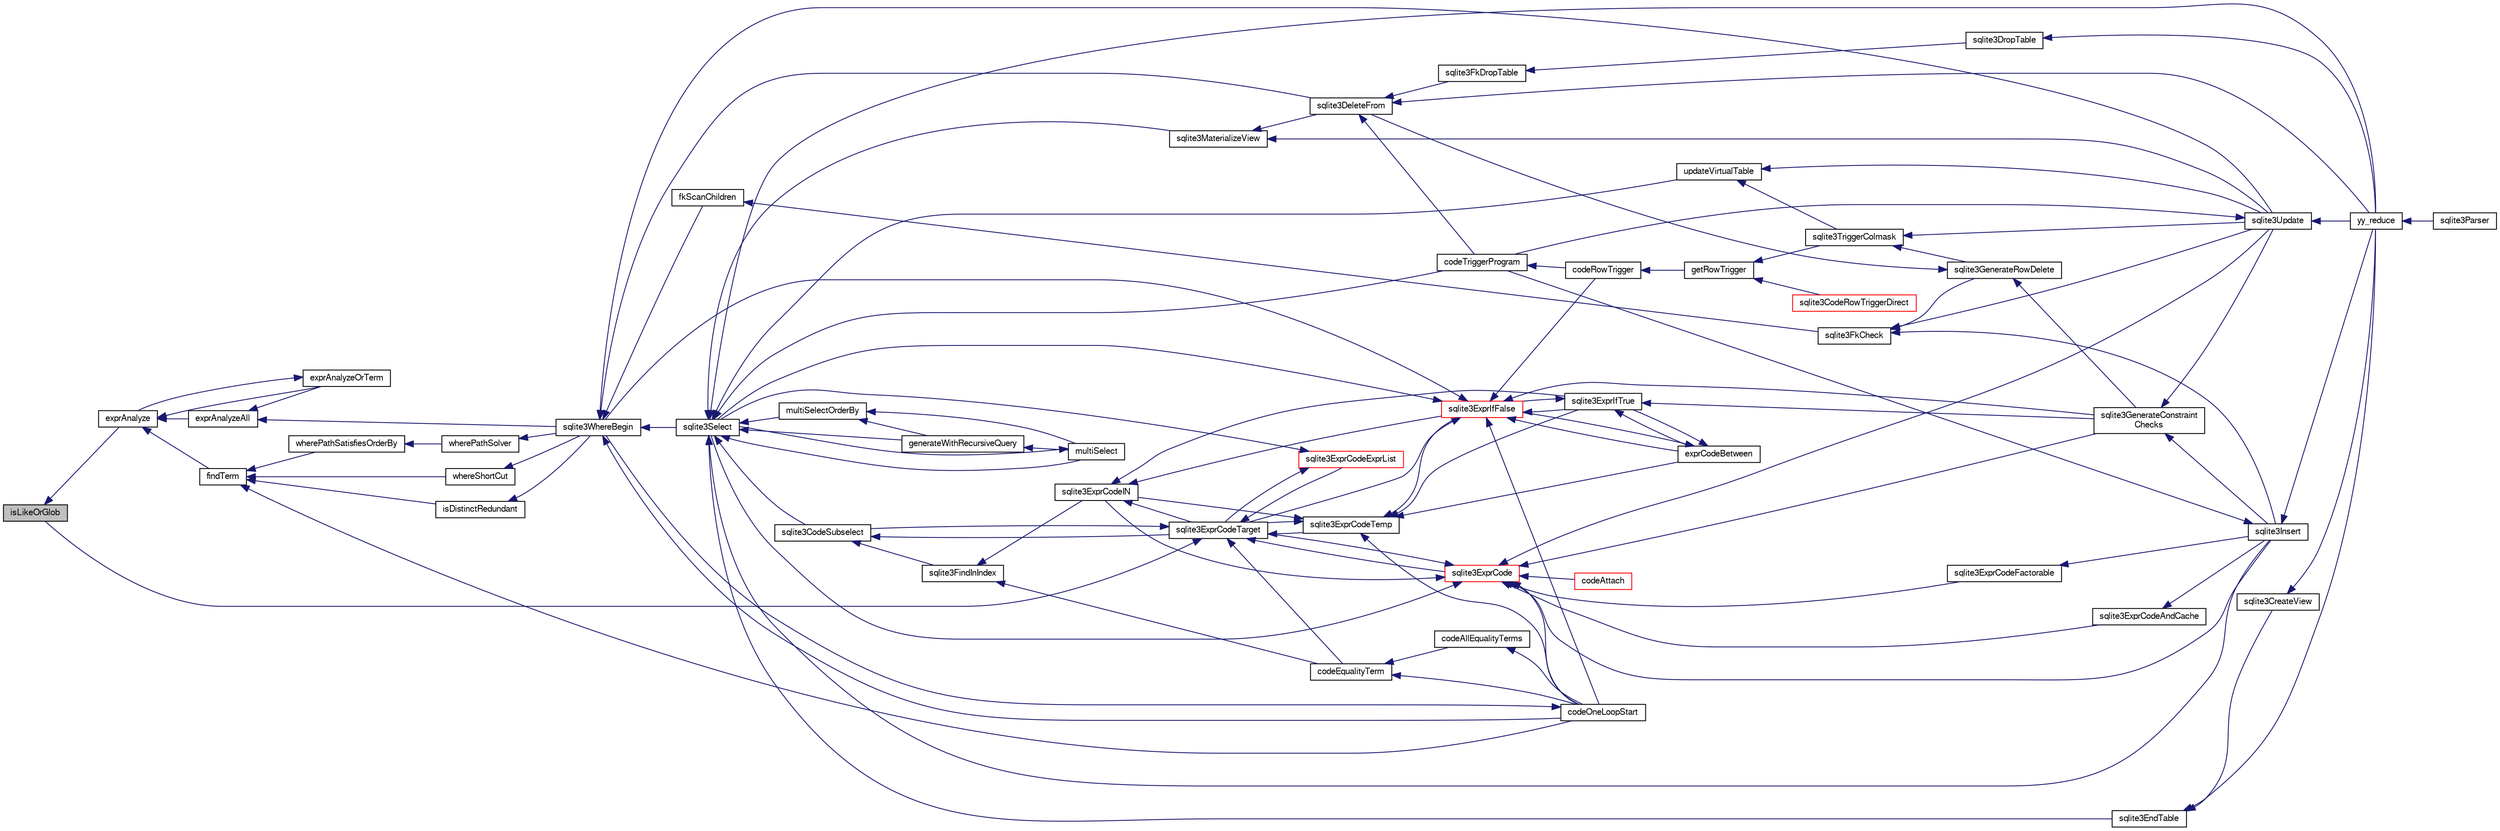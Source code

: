 digraph "isLikeOrGlob"
{
  edge [fontname="FreeSans",fontsize="10",labelfontname="FreeSans",labelfontsize="10"];
  node [fontname="FreeSans",fontsize="10",shape=record];
  rankdir="LR";
  Node149826 [label="isLikeOrGlob",height=0.2,width=0.4,color="black", fillcolor="grey75", style="filled", fontcolor="black"];
  Node149826 -> Node149827 [dir="back",color="midnightblue",fontsize="10",style="solid",fontname="FreeSans"];
  Node149827 [label="exprAnalyze",height=0.2,width=0.4,color="black", fillcolor="white", style="filled",URL="$sqlite3_8c.html#acb10e48c9a4184a4edd9bfd5b14ad0b7"];
  Node149827 -> Node149828 [dir="back",color="midnightblue",fontsize="10",style="solid",fontname="FreeSans"];
  Node149828 [label="findTerm",height=0.2,width=0.4,color="black", fillcolor="white", style="filled",URL="$sqlite3_8c.html#af26eb1eed85001fcf29fa189b631ac4b"];
  Node149828 -> Node149829 [dir="back",color="midnightblue",fontsize="10",style="solid",fontname="FreeSans"];
  Node149829 [label="isDistinctRedundant",height=0.2,width=0.4,color="black", fillcolor="white", style="filled",URL="$sqlite3_8c.html#acfc2ade61d376596f173a8f70fea379b"];
  Node149829 -> Node149830 [dir="back",color="midnightblue",fontsize="10",style="solid",fontname="FreeSans"];
  Node149830 [label="sqlite3WhereBegin",height=0.2,width=0.4,color="black", fillcolor="white", style="filled",URL="$sqlite3_8c.html#acad049f5c9a96a8118cffd5e5ce89f7c"];
  Node149830 -> Node149831 [dir="back",color="midnightblue",fontsize="10",style="solid",fontname="FreeSans"];
  Node149831 [label="sqlite3DeleteFrom",height=0.2,width=0.4,color="black", fillcolor="white", style="filled",URL="$sqlite3_8c.html#ab9b4b45349188b49eabb23f94608a091"];
  Node149831 -> Node149832 [dir="back",color="midnightblue",fontsize="10",style="solid",fontname="FreeSans"];
  Node149832 [label="sqlite3FkDropTable",height=0.2,width=0.4,color="black", fillcolor="white", style="filled",URL="$sqlite3_8c.html#a1218c6fc74e89152ceaa4760e82f5ef9"];
  Node149832 -> Node149833 [dir="back",color="midnightblue",fontsize="10",style="solid",fontname="FreeSans"];
  Node149833 [label="sqlite3DropTable",height=0.2,width=0.4,color="black", fillcolor="white", style="filled",URL="$sqlite3_8c.html#a5534f77364b5568783c0e50db3c9defb"];
  Node149833 -> Node149834 [dir="back",color="midnightblue",fontsize="10",style="solid",fontname="FreeSans"];
  Node149834 [label="yy_reduce",height=0.2,width=0.4,color="black", fillcolor="white", style="filled",URL="$sqlite3_8c.html#a7c419a9b25711c666a9a2449ef377f14"];
  Node149834 -> Node149835 [dir="back",color="midnightblue",fontsize="10",style="solid",fontname="FreeSans"];
  Node149835 [label="sqlite3Parser",height=0.2,width=0.4,color="black", fillcolor="white", style="filled",URL="$sqlite3_8c.html#a0327d71a5fabe0b6a343d78a2602e72a"];
  Node149831 -> Node149836 [dir="back",color="midnightblue",fontsize="10",style="solid",fontname="FreeSans"];
  Node149836 [label="codeTriggerProgram",height=0.2,width=0.4,color="black", fillcolor="white", style="filled",URL="$sqlite3_8c.html#a120801f59d9281d201d2ff4b2606836e"];
  Node149836 -> Node149837 [dir="back",color="midnightblue",fontsize="10",style="solid",fontname="FreeSans"];
  Node149837 [label="codeRowTrigger",height=0.2,width=0.4,color="black", fillcolor="white", style="filled",URL="$sqlite3_8c.html#a463cea5aaaf388b560b206570a0022fc"];
  Node149837 -> Node149838 [dir="back",color="midnightblue",fontsize="10",style="solid",fontname="FreeSans"];
  Node149838 [label="getRowTrigger",height=0.2,width=0.4,color="black", fillcolor="white", style="filled",URL="$sqlite3_8c.html#a69626ef20b540d1a2b19cf56f3f45689"];
  Node149838 -> Node149839 [dir="back",color="midnightblue",fontsize="10",style="solid",fontname="FreeSans"];
  Node149839 [label="sqlite3CodeRowTriggerDirect",height=0.2,width=0.4,color="red", fillcolor="white", style="filled",URL="$sqlite3_8c.html#ad92829f9001bcf89a0299dad5a48acd4"];
  Node149838 -> Node149846 [dir="back",color="midnightblue",fontsize="10",style="solid",fontname="FreeSans"];
  Node149846 [label="sqlite3TriggerColmask",height=0.2,width=0.4,color="black", fillcolor="white", style="filled",URL="$sqlite3_8c.html#acace8e99e37ae5e84ea03c65e820c540"];
  Node149846 -> Node149841 [dir="back",color="midnightblue",fontsize="10",style="solid",fontname="FreeSans"];
  Node149841 [label="sqlite3GenerateRowDelete",height=0.2,width=0.4,color="black", fillcolor="white", style="filled",URL="$sqlite3_8c.html#a2c76cbf3027fc18fdbb8cb4cd96b77d9"];
  Node149841 -> Node149831 [dir="back",color="midnightblue",fontsize="10",style="solid",fontname="FreeSans"];
  Node149841 -> Node149842 [dir="back",color="midnightblue",fontsize="10",style="solid",fontname="FreeSans"];
  Node149842 [label="sqlite3GenerateConstraint\lChecks",height=0.2,width=0.4,color="black", fillcolor="white", style="filled",URL="$sqlite3_8c.html#aef639c1e6a0c0a67ca6e7690ad931bd2"];
  Node149842 -> Node149843 [dir="back",color="midnightblue",fontsize="10",style="solid",fontname="FreeSans"];
  Node149843 [label="sqlite3Insert",height=0.2,width=0.4,color="black", fillcolor="white", style="filled",URL="$sqlite3_8c.html#a5b17c9c2000bae6bdff8e6be48d7dc2b"];
  Node149843 -> Node149836 [dir="back",color="midnightblue",fontsize="10",style="solid",fontname="FreeSans"];
  Node149843 -> Node149834 [dir="back",color="midnightblue",fontsize="10",style="solid",fontname="FreeSans"];
  Node149842 -> Node149844 [dir="back",color="midnightblue",fontsize="10",style="solid",fontname="FreeSans"];
  Node149844 [label="sqlite3Update",height=0.2,width=0.4,color="black", fillcolor="white", style="filled",URL="$sqlite3_8c.html#ac5aa67c46e8cc8174566fabe6809fafa"];
  Node149844 -> Node149836 [dir="back",color="midnightblue",fontsize="10",style="solid",fontname="FreeSans"];
  Node149844 -> Node149834 [dir="back",color="midnightblue",fontsize="10",style="solid",fontname="FreeSans"];
  Node149846 -> Node149844 [dir="back",color="midnightblue",fontsize="10",style="solid",fontname="FreeSans"];
  Node149831 -> Node149834 [dir="back",color="midnightblue",fontsize="10",style="solid",fontname="FreeSans"];
  Node149830 -> Node149847 [dir="back",color="midnightblue",fontsize="10",style="solid",fontname="FreeSans"];
  Node149847 [label="fkScanChildren",height=0.2,width=0.4,color="black", fillcolor="white", style="filled",URL="$sqlite3_8c.html#a67c9dcb484336b3155e7a82a037d4691"];
  Node149847 -> Node149848 [dir="back",color="midnightblue",fontsize="10",style="solid",fontname="FreeSans"];
  Node149848 [label="sqlite3FkCheck",height=0.2,width=0.4,color="black", fillcolor="white", style="filled",URL="$sqlite3_8c.html#aa38fb76c7d6f48f19772877a41703b92"];
  Node149848 -> Node149841 [dir="back",color="midnightblue",fontsize="10",style="solid",fontname="FreeSans"];
  Node149848 -> Node149843 [dir="back",color="midnightblue",fontsize="10",style="solid",fontname="FreeSans"];
  Node149848 -> Node149844 [dir="back",color="midnightblue",fontsize="10",style="solid",fontname="FreeSans"];
  Node149830 -> Node149849 [dir="back",color="midnightblue",fontsize="10",style="solid",fontname="FreeSans"];
  Node149849 [label="sqlite3Select",height=0.2,width=0.4,color="black", fillcolor="white", style="filled",URL="$sqlite3_8c.html#a2465ee8c956209ba4b272477b7c21a45"];
  Node149849 -> Node149850 [dir="back",color="midnightblue",fontsize="10",style="solid",fontname="FreeSans"];
  Node149850 [label="sqlite3CodeSubselect",height=0.2,width=0.4,color="black", fillcolor="white", style="filled",URL="$sqlite3_8c.html#aa69b46d2204a1d1b110107a1be12ee0c"];
  Node149850 -> Node149851 [dir="back",color="midnightblue",fontsize="10",style="solid",fontname="FreeSans"];
  Node149851 [label="sqlite3FindInIndex",height=0.2,width=0.4,color="black", fillcolor="white", style="filled",URL="$sqlite3_8c.html#af7d8c56ab0231f44bb5f87b3fafeffb2"];
  Node149851 -> Node149852 [dir="back",color="midnightblue",fontsize="10",style="solid",fontname="FreeSans"];
  Node149852 [label="sqlite3ExprCodeIN",height=0.2,width=0.4,color="black", fillcolor="white", style="filled",URL="$sqlite3_8c.html#ad9cf4f5b5ffb90c24a4a0900c8626193"];
  Node149852 -> Node149853 [dir="back",color="midnightblue",fontsize="10",style="solid",fontname="FreeSans"];
  Node149853 [label="sqlite3ExprCodeTarget",height=0.2,width=0.4,color="black", fillcolor="white", style="filled",URL="$sqlite3_8c.html#a4f308397a0a3ed299ed31aaa1ae2a293"];
  Node149853 -> Node149850 [dir="back",color="midnightblue",fontsize="10",style="solid",fontname="FreeSans"];
  Node149853 -> Node149854 [dir="back",color="midnightblue",fontsize="10",style="solid",fontname="FreeSans"];
  Node149854 [label="sqlite3ExprCodeTemp",height=0.2,width=0.4,color="black", fillcolor="white", style="filled",URL="$sqlite3_8c.html#a3bc5c1ccb3c5851847e2aeb4a84ae1fc"];
  Node149854 -> Node149852 [dir="back",color="midnightblue",fontsize="10",style="solid",fontname="FreeSans"];
  Node149854 -> Node149853 [dir="back",color="midnightblue",fontsize="10",style="solid",fontname="FreeSans"];
  Node149854 -> Node149855 [dir="back",color="midnightblue",fontsize="10",style="solid",fontname="FreeSans"];
  Node149855 [label="exprCodeBetween",height=0.2,width=0.4,color="black", fillcolor="white", style="filled",URL="$sqlite3_8c.html#abd053493214542bca8f406f42145d173"];
  Node149855 -> Node149856 [dir="back",color="midnightblue",fontsize="10",style="solid",fontname="FreeSans"];
  Node149856 [label="sqlite3ExprIfTrue",height=0.2,width=0.4,color="black", fillcolor="white", style="filled",URL="$sqlite3_8c.html#ad93a55237c23e1b743ab1f59df1a1444"];
  Node149856 -> Node149855 [dir="back",color="midnightblue",fontsize="10",style="solid",fontname="FreeSans"];
  Node149856 -> Node149857 [dir="back",color="midnightblue",fontsize="10",style="solid",fontname="FreeSans"];
  Node149857 [label="sqlite3ExprIfFalse",height=0.2,width=0.4,color="red", fillcolor="white", style="filled",URL="$sqlite3_8c.html#af97ecccb5d56e321e118414b08f65b71"];
  Node149857 -> Node149853 [dir="back",color="midnightblue",fontsize="10",style="solid",fontname="FreeSans"];
  Node149857 -> Node149855 [dir="back",color="midnightblue",fontsize="10",style="solid",fontname="FreeSans"];
  Node149857 -> Node149856 [dir="back",color="midnightblue",fontsize="10",style="solid",fontname="FreeSans"];
  Node149857 -> Node149842 [dir="back",color="midnightblue",fontsize="10",style="solid",fontname="FreeSans"];
  Node149857 -> Node149849 [dir="back",color="midnightblue",fontsize="10",style="solid",fontname="FreeSans"];
  Node149857 -> Node149837 [dir="back",color="midnightblue",fontsize="10",style="solid",fontname="FreeSans"];
  Node149857 -> Node149871 [dir="back",color="midnightblue",fontsize="10",style="solid",fontname="FreeSans"];
  Node149871 [label="codeOneLoopStart",height=0.2,width=0.4,color="black", fillcolor="white", style="filled",URL="$sqlite3_8c.html#aa868875120b151c169cc79139ed6e008"];
  Node149871 -> Node149830 [dir="back",color="midnightblue",fontsize="10",style="solid",fontname="FreeSans"];
  Node149857 -> Node149830 [dir="back",color="midnightblue",fontsize="10",style="solid",fontname="FreeSans"];
  Node149856 -> Node149842 [dir="back",color="midnightblue",fontsize="10",style="solid",fontname="FreeSans"];
  Node149855 -> Node149857 [dir="back",color="midnightblue",fontsize="10",style="solid",fontname="FreeSans"];
  Node149854 -> Node149856 [dir="back",color="midnightblue",fontsize="10",style="solid",fontname="FreeSans"];
  Node149854 -> Node149857 [dir="back",color="midnightblue",fontsize="10",style="solid",fontname="FreeSans"];
  Node149854 -> Node149871 [dir="back",color="midnightblue",fontsize="10",style="solid",fontname="FreeSans"];
  Node149853 -> Node149872 [dir="back",color="midnightblue",fontsize="10",style="solid",fontname="FreeSans"];
  Node149872 [label="sqlite3ExprCode",height=0.2,width=0.4,color="red", fillcolor="white", style="filled",URL="$sqlite3_8c.html#a75f270fb0b111b86924cca4ea507b417"];
  Node149872 -> Node149852 [dir="back",color="midnightblue",fontsize="10",style="solid",fontname="FreeSans"];
  Node149872 -> Node149853 [dir="back",color="midnightblue",fontsize="10",style="solid",fontname="FreeSans"];
  Node149872 -> Node149873 [dir="back",color="midnightblue",fontsize="10",style="solid",fontname="FreeSans"];
  Node149873 [label="sqlite3ExprCodeFactorable",height=0.2,width=0.4,color="black", fillcolor="white", style="filled",URL="$sqlite3_8c.html#a843f7fd58eec5a683c1fd8435fcd1e84"];
  Node149873 -> Node149843 [dir="back",color="midnightblue",fontsize="10",style="solid",fontname="FreeSans"];
  Node149872 -> Node149874 [dir="back",color="midnightblue",fontsize="10",style="solid",fontname="FreeSans"];
  Node149874 [label="sqlite3ExprCodeAndCache",height=0.2,width=0.4,color="black", fillcolor="white", style="filled",URL="$sqlite3_8c.html#ae3e46527d9b7fc9cb9236d21a5e6b1d8"];
  Node149874 -> Node149843 [dir="back",color="midnightblue",fontsize="10",style="solid",fontname="FreeSans"];
  Node149872 -> Node149875 [dir="back",color="midnightblue",fontsize="10",style="solid",fontname="FreeSans"];
  Node149875 [label="codeAttach",height=0.2,width=0.4,color="red", fillcolor="white", style="filled",URL="$sqlite3_8c.html#ade4e9e30d828a19c191fdcb098676d5b"];
  Node149872 -> Node149843 [dir="back",color="midnightblue",fontsize="10",style="solid",fontname="FreeSans"];
  Node149872 -> Node149842 [dir="back",color="midnightblue",fontsize="10",style="solid",fontname="FreeSans"];
  Node149872 -> Node149849 [dir="back",color="midnightblue",fontsize="10",style="solid",fontname="FreeSans"];
  Node149872 -> Node149844 [dir="back",color="midnightblue",fontsize="10",style="solid",fontname="FreeSans"];
  Node149872 -> Node149871 [dir="back",color="midnightblue",fontsize="10",style="solid",fontname="FreeSans"];
  Node149853 -> Node149884 [dir="back",color="midnightblue",fontsize="10",style="solid",fontname="FreeSans"];
  Node149884 [label="sqlite3ExprCodeExprList",height=0.2,width=0.4,color="red", fillcolor="white", style="filled",URL="$sqlite3_8c.html#a05b2b3dc3de7565de24eb3a2ff4e9566"];
  Node149884 -> Node149853 [dir="back",color="midnightblue",fontsize="10",style="solid",fontname="FreeSans"];
  Node149884 -> Node149849 [dir="back",color="midnightblue",fontsize="10",style="solid",fontname="FreeSans"];
  Node149853 -> Node149826 [dir="back",color="midnightblue",fontsize="10",style="solid",fontname="FreeSans"];
  Node149853 -> Node149887 [dir="back",color="midnightblue",fontsize="10",style="solid",fontname="FreeSans"];
  Node149887 [label="codeEqualityTerm",height=0.2,width=0.4,color="black", fillcolor="white", style="filled",URL="$sqlite3_8c.html#ad88a57073f031452c9843e97f15acc47"];
  Node149887 -> Node149888 [dir="back",color="midnightblue",fontsize="10",style="solid",fontname="FreeSans"];
  Node149888 [label="codeAllEqualityTerms",height=0.2,width=0.4,color="black", fillcolor="white", style="filled",URL="$sqlite3_8c.html#a3095598b812500a4efe41bf17cd49381"];
  Node149888 -> Node149871 [dir="back",color="midnightblue",fontsize="10",style="solid",fontname="FreeSans"];
  Node149887 -> Node149871 [dir="back",color="midnightblue",fontsize="10",style="solid",fontname="FreeSans"];
  Node149852 -> Node149856 [dir="back",color="midnightblue",fontsize="10",style="solid",fontname="FreeSans"];
  Node149852 -> Node149857 [dir="back",color="midnightblue",fontsize="10",style="solid",fontname="FreeSans"];
  Node149851 -> Node149887 [dir="back",color="midnightblue",fontsize="10",style="solid",fontname="FreeSans"];
  Node149850 -> Node149853 [dir="back",color="midnightblue",fontsize="10",style="solid",fontname="FreeSans"];
  Node149849 -> Node149863 [dir="back",color="midnightblue",fontsize="10",style="solid",fontname="FreeSans"];
  Node149863 [label="sqlite3EndTable",height=0.2,width=0.4,color="black", fillcolor="white", style="filled",URL="$sqlite3_8c.html#a7b5f2c66c0f0b6f819d970ca389768b0"];
  Node149863 -> Node149864 [dir="back",color="midnightblue",fontsize="10",style="solid",fontname="FreeSans"];
  Node149864 [label="sqlite3CreateView",height=0.2,width=0.4,color="black", fillcolor="white", style="filled",URL="$sqlite3_8c.html#a9d85cb00ff71dee5cd9a019503a6982e"];
  Node149864 -> Node149834 [dir="back",color="midnightblue",fontsize="10",style="solid",fontname="FreeSans"];
  Node149863 -> Node149834 [dir="back",color="midnightblue",fontsize="10",style="solid",fontname="FreeSans"];
  Node149849 -> Node149889 [dir="back",color="midnightblue",fontsize="10",style="solid",fontname="FreeSans"];
  Node149889 [label="sqlite3MaterializeView",height=0.2,width=0.4,color="black", fillcolor="white", style="filled",URL="$sqlite3_8c.html#a4557984b0b75f998fb0c3f231c9b1def"];
  Node149889 -> Node149831 [dir="back",color="midnightblue",fontsize="10",style="solid",fontname="FreeSans"];
  Node149889 -> Node149844 [dir="back",color="midnightblue",fontsize="10",style="solid",fontname="FreeSans"];
  Node149849 -> Node149843 [dir="back",color="midnightblue",fontsize="10",style="solid",fontname="FreeSans"];
  Node149849 -> Node149880 [dir="back",color="midnightblue",fontsize="10",style="solid",fontname="FreeSans"];
  Node149880 [label="generateWithRecursiveQuery",height=0.2,width=0.4,color="black", fillcolor="white", style="filled",URL="$sqlite3_8c.html#ade2c3663fa9c3b9676507984b9483942"];
  Node149880 -> Node149881 [dir="back",color="midnightblue",fontsize="10",style="solid",fontname="FreeSans"];
  Node149881 [label="multiSelect",height=0.2,width=0.4,color="black", fillcolor="white", style="filled",URL="$sqlite3_8c.html#a6456c61f3d9b2389738753cedfa24fa7"];
  Node149881 -> Node149849 [dir="back",color="midnightblue",fontsize="10",style="solid",fontname="FreeSans"];
  Node149849 -> Node149881 [dir="back",color="midnightblue",fontsize="10",style="solid",fontname="FreeSans"];
  Node149849 -> Node149882 [dir="back",color="midnightblue",fontsize="10",style="solid",fontname="FreeSans"];
  Node149882 [label="multiSelectOrderBy",height=0.2,width=0.4,color="black", fillcolor="white", style="filled",URL="$sqlite3_8c.html#afcdb8488c6f4dfdadaf9f04bca35b808"];
  Node149882 -> Node149880 [dir="back",color="midnightblue",fontsize="10",style="solid",fontname="FreeSans"];
  Node149882 -> Node149881 [dir="back",color="midnightblue",fontsize="10",style="solid",fontname="FreeSans"];
  Node149849 -> Node149836 [dir="back",color="midnightblue",fontsize="10",style="solid",fontname="FreeSans"];
  Node149849 -> Node149890 [dir="back",color="midnightblue",fontsize="10",style="solid",fontname="FreeSans"];
  Node149890 [label="updateVirtualTable",height=0.2,width=0.4,color="black", fillcolor="white", style="filled",URL="$sqlite3_8c.html#a740220531db9293c39a2cdd7da3f74e1"];
  Node149890 -> Node149846 [dir="back",color="midnightblue",fontsize="10",style="solid",fontname="FreeSans"];
  Node149890 -> Node149844 [dir="back",color="midnightblue",fontsize="10",style="solid",fontname="FreeSans"];
  Node149849 -> Node149834 [dir="back",color="midnightblue",fontsize="10",style="solid",fontname="FreeSans"];
  Node149830 -> Node149844 [dir="back",color="midnightblue",fontsize="10",style="solid",fontname="FreeSans"];
  Node149830 -> Node149871 [dir="back",color="midnightblue",fontsize="10",style="solid",fontname="FreeSans"];
  Node149828 -> Node149871 [dir="back",color="midnightblue",fontsize="10",style="solid",fontname="FreeSans"];
  Node149828 -> Node149891 [dir="back",color="midnightblue",fontsize="10",style="solid",fontname="FreeSans"];
  Node149891 [label="wherePathSatisfiesOrderBy",height=0.2,width=0.4,color="black", fillcolor="white", style="filled",URL="$sqlite3_8c.html#a0d0fdea0c17942906bcb742c15cf8861"];
  Node149891 -> Node149892 [dir="back",color="midnightblue",fontsize="10",style="solid",fontname="FreeSans"];
  Node149892 [label="wherePathSolver",height=0.2,width=0.4,color="black", fillcolor="white", style="filled",URL="$sqlite3_8c.html#aebc15a04540468c220b31d00e9b29fe6"];
  Node149892 -> Node149830 [dir="back",color="midnightblue",fontsize="10",style="solid",fontname="FreeSans"];
  Node149828 -> Node149893 [dir="back",color="midnightblue",fontsize="10",style="solid",fontname="FreeSans"];
  Node149893 [label="whereShortCut",height=0.2,width=0.4,color="black", fillcolor="white", style="filled",URL="$sqlite3_8c.html#ae1e6727024b08b6596d4d28882587b86"];
  Node149893 -> Node149830 [dir="back",color="midnightblue",fontsize="10",style="solid",fontname="FreeSans"];
  Node149827 -> Node149894 [dir="back",color="midnightblue",fontsize="10",style="solid",fontname="FreeSans"];
  Node149894 [label="exprAnalyzeAll",height=0.2,width=0.4,color="black", fillcolor="white", style="filled",URL="$sqlite3_8c.html#a2e7a957af98e240fa68e34d6ff639437"];
  Node149894 -> Node149895 [dir="back",color="midnightblue",fontsize="10",style="solid",fontname="FreeSans"];
  Node149895 [label="exprAnalyzeOrTerm",height=0.2,width=0.4,color="black", fillcolor="white", style="filled",URL="$sqlite3_8c.html#ab95cabd8b51cb2291b5bef0c4a3776d2"];
  Node149895 -> Node149827 [dir="back",color="midnightblue",fontsize="10",style="solid",fontname="FreeSans"];
  Node149894 -> Node149830 [dir="back",color="midnightblue",fontsize="10",style="solid",fontname="FreeSans"];
  Node149827 -> Node149895 [dir="back",color="midnightblue",fontsize="10",style="solid",fontname="FreeSans"];
}
